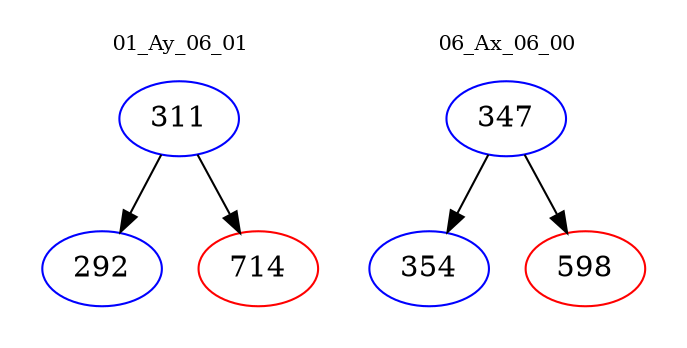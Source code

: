 digraph{
subgraph cluster_0 {
color = white
label = "01_Ay_06_01";
fontsize=10;
T0_311 [label="311", color="blue"]
T0_311 -> T0_292 [color="black"]
T0_292 [label="292", color="blue"]
T0_311 -> T0_714 [color="black"]
T0_714 [label="714", color="red"]
}
subgraph cluster_1 {
color = white
label = "06_Ax_06_00";
fontsize=10;
T1_347 [label="347", color="blue"]
T1_347 -> T1_354 [color="black"]
T1_354 [label="354", color="blue"]
T1_347 -> T1_598 [color="black"]
T1_598 [label="598", color="red"]
}
}
